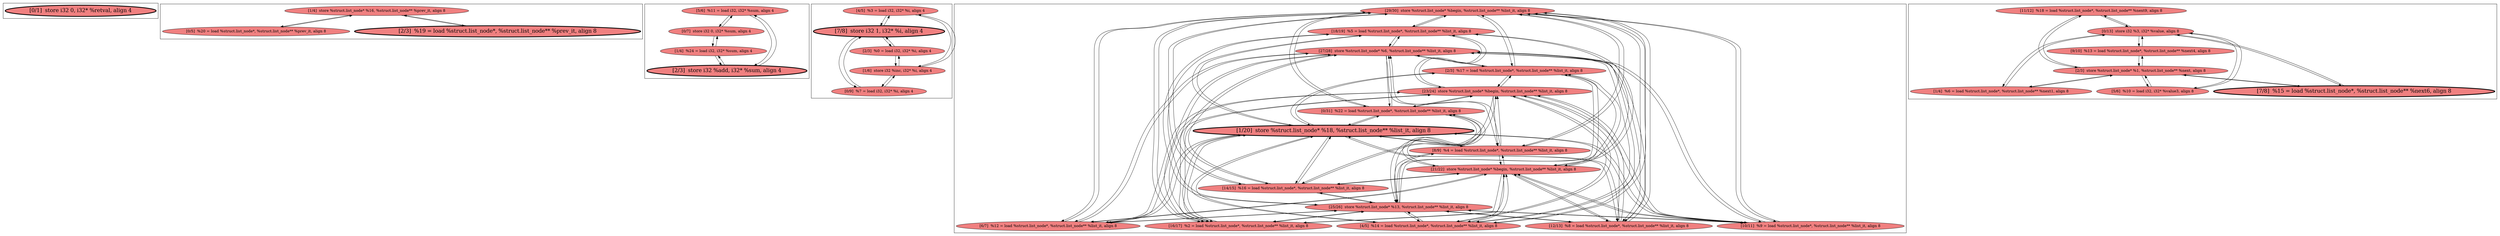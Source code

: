 
digraph G {





subgraph cluster4 {


node108 [penwidth=3.0,fontsize=20,fillcolor=lightcoral,label="[0/1]  store i32 0, i32* %retval, align 4",shape=ellipse,style=filled ]



}

subgraph cluster3 {


node107 [fillcolor=lightcoral,label="[1/4]  store %struct.list_node* %16, %struct.list_node** %prev_it, align 8",shape=ellipse,style=filled ]
node105 [fillcolor=lightcoral,label="[0/5]  %20 = load %struct.list_node*, %struct.list_node** %prev_it, align 8",shape=ellipse,style=filled ]
node106 [penwidth=3.0,fontsize=20,fillcolor=lightcoral,label="[2/3]  %19 = load %struct.list_node*, %struct.list_node** %prev_it, align 8",shape=ellipse,style=filled ]

node106->node107 [ ]
node107->node106 [ ]
node107->node105 [ ]
node105->node107 [ ]


}

subgraph cluster2 {


node104 [fillcolor=lightcoral,label="[5/6]  %11 = load i32, i32* %sum, align 4",shape=ellipse,style=filled ]
node101 [fillcolor=lightcoral,label="[0/7]  store i32 0, i32* %sum, align 4",shape=ellipse,style=filled ]
node103 [penwidth=3.0,fontsize=20,fillcolor=lightcoral,label="[2/3]  store i32 %add, i32* %sum, align 4",shape=ellipse,style=filled ]
node102 [fillcolor=lightcoral,label="[1/4]  %24 = load i32, i32* %sum, align 4",shape=ellipse,style=filled ]

node103->node104 [ ]
node104->node103 [ ]
node101->node104 [ ]
node104->node101 [ ]
node102->node101 [ ]
node101->node102 [ ]
node102->node103 [ ]
node103->node102 [ ]


}

subgraph cluster5 {


node113 [fillcolor=lightcoral,label="[4/5]  %3 = load i32, i32* %i, align 4",shape=ellipse,style=filled ]
node112 [penwidth=3.0,fontsize=20,fillcolor=lightcoral,label="[7/8]  store i32 1, i32* %i, align 4",shape=ellipse,style=filled ]
node111 [fillcolor=lightcoral,label="[1/6]  store i32 %inc, i32* %i, align 4",shape=ellipse,style=filled ]
node109 [fillcolor=lightcoral,label="[0/9]  %7 = load i32, i32* %i, align 4",shape=ellipse,style=filled ]
node110 [fillcolor=lightcoral,label="[2/3]  %0 = load i32, i32* %i, align 4",shape=ellipse,style=filled ]

node110->node112 [ ]
node111->node109 [ ]
node109->node111 [ ]
node111->node110 [ ]
node110->node111 [ ]
node112->node113 [ ]
node113->node112 [ ]
node111->node113 [ ]
node112->node109 [ ]
node113->node111 [ ]
node112->node110 [ ]
node109->node112 [ ]


}

subgraph cluster0 {


node93 [fillcolor=lightcoral,label="[29/30]  store %struct.list_node* %begin, %struct.list_node** %list_it, align 8",shape=ellipse,style=filled ]
node91 [fillcolor=lightcoral,label="[25/26]  store %struct.list_node* %13, %struct.list_node** %list_it, align 8",shape=ellipse,style=filled ]
node90 [fillcolor=lightcoral,label="[18/19]  %5 = load %struct.list_node*, %struct.list_node** %list_it, align 8",shape=ellipse,style=filled ]
node88 [fillcolor=lightcoral,label="[21/22]  store %struct.list_node* %begin, %struct.list_node** %list_it, align 8",shape=ellipse,style=filled ]
node85 [fillcolor=lightcoral,label="[6/7]  %12 = load %struct.list_node*, %struct.list_node** %list_it, align 8",shape=ellipse,style=filled ]
node86 [penwidth=3.0,fontsize=20,fillcolor=lightcoral,label="[1/20]  store %struct.list_node* %18, %struct.list_node** %list_it, align 8",shape=ellipse,style=filled ]
node84 [fillcolor=lightcoral,label="[4/5]  %14 = load %struct.list_node*, %struct.list_node** %list_it, align 8",shape=ellipse,style=filled ]
node79 [fillcolor=lightcoral,label="[12/13]  %8 = load %struct.list_node*, %struct.list_node** %list_it, align 8",shape=ellipse,style=filled ]
node89 [fillcolor=lightcoral,label="[16/17]  %2 = load %struct.list_node*, %struct.list_node** %list_it, align 8",shape=ellipse,style=filled ]
node80 [fillcolor=lightcoral,label="[23/24]  store %struct.list_node* %begin, %struct.list_node** %list_it, align 8",shape=ellipse,style=filled ]
node82 [fillcolor=lightcoral,label="[10/11]  %9 = load %struct.list_node*, %struct.list_node** %list_it, align 8",shape=ellipse,style=filled ]
node92 [fillcolor=lightcoral,label="[27/28]  store %struct.list_node* %6, %struct.list_node** %list_it, align 8",shape=ellipse,style=filled ]
node87 [fillcolor=lightcoral,label="[14/15]  %16 = load %struct.list_node*, %struct.list_node** %list_it, align 8",shape=ellipse,style=filled ]
node81 [fillcolor=lightcoral,label="[8/9]  %4 = load %struct.list_node*, %struct.list_node** %list_it, align 8",shape=ellipse,style=filled ]
node78 [fillcolor=lightcoral,label="[0/31]  %22 = load %struct.list_node*, %struct.list_node** %list_it, align 8",shape=ellipse,style=filled ]
node83 [fillcolor=lightcoral,label="[2/3]  %17 = load %struct.list_node*, %struct.list_node** %list_it, align 8",shape=ellipse,style=filled ]

node88->node89 [ ]
node82->node93 [ ]
node93->node82 [ ]
node80->node89 [ ]
node89->node80 [ ]
node89->node86 [ ]
node91->node85 [ ]
node88->node85 [ ]
node87->node88 [ ]
node86->node87 [ ]
node85->node92 [ ]
node88->node90 [ ]
node92->node85 [ ]
node84->node93 [ ]
node78->node93 [ ]
node87->node93 [ ]
node93->node78 [ ]
node88->node83 [ ]
node83->node88 [ ]
node88->node84 [ ]
node83->node93 [ ]
node85->node88 [ ]
node86->node83 [ ]
node83->node86 [ ]
node81->node92 [ ]
node81->node91 [ ]
node88->node79 [ ]
node85->node80 [ ]
node80->node85 [ ]
node80->node83 [ ]
node93->node84 [ ]
node88->node81 [ ]
node78->node91 [ ]
node82->node92 [ ]
node92->node81 [ ]
node81->node88 [ ]
node82->node86 [ ]
node88->node87 [ ]
node80->node87 [ ]
node93->node87 [ ]
node80->node82 [ ]
node92->node82 [ ]
node80->node84 [ ]
node86->node82 [ ]
node82->node80 [ ]
node93->node79 [ ]
node92->node90 [ ]
node90->node91 [ ]
node79->node93 [ ]
node81->node80 [ ]
node83->node91 [ ]
node91->node89 [ ]
node84->node80 [ ]
node91->node90 [ ]
node90->node93 [ ]
node92->node89 [ ]
node82->node88 [ ]
node90->node92 [ ]
node82->node91 [ ]
node85->node91 [ ]
node90->node80 [ ]
node86->node90 [ ]
node84->node88 [ ]
node89->node93 [ ]
node93->node85 [ ]
node91->node82 [ ]
node93->node83 [ ]
node92->node79 [ ]
node90->node88 [ ]
node89->node92 [ ]
node88->node82 [ ]
node92->node87 [ ]
node91->node81 [ ]
node87->node86 [ ]
node87->node92 [ ]
node84->node86 [ ]
node79->node88 [ ]
node81->node86 [ ]
node78->node86 [ ]
node85->node86 [ ]
node86->node81 [ ]
node89->node91 [ ]
node80->node90 [ ]
node93->node89 [ ]
node91->node87 [ ]
node86->node89 [ ]
node83->node92 [ ]
node79->node86 [ ]
node91->node79 [ ]
node91->node83 [ ]
node79->node91 [ ]
node92->node78 [ ]
node87->node80 [ ]
node83->node80 [ ]
node78->node92 [ ]
node89->node88 [ ]
node92->node84 [ ]
node87->node91 [ ]
node93->node81 [ ]
node86->node79 [ ]
node88->node78 [ ]
node78->node80 [ ]
node84->node92 [ ]
node78->node88 [ ]
node93->node90 [ ]
node79->node92 [ ]
node92->node83 [ ]
node91->node78 [ ]
node80->node78 [ ]
node81->node93 [ ]
node85->node93 [ ]
node86->node78 [ ]
node91->node84 [ ]
node86->node85 [ ]
node90->node86 [ ]
node86->node84 [ ]
node84->node91 [ ]
node79->node80 [ ]
node80->node79 [ ]
node80->node81 [ ]


}

subgraph cluster1 {


node100 [fillcolor=lightcoral,label="[11/12]  %18 = load %struct.list_node*, %struct.list_node** %next9, align 8",shape=ellipse,style=filled ]
node94 [fillcolor=lightcoral,label="[0/13]  store i32 %3, i32* %value, align 8",shape=ellipse,style=filled ]
node96 [fillcolor=lightcoral,label="[2/3]  store %struct.list_node* %1, %struct.list_node** %next, align 8",shape=ellipse,style=filled ]
node97 [fillcolor=lightcoral,label="[1/4]  %6 = load %struct.list_node*, %struct.list_node** %next1, align 8",shape=ellipse,style=filled ]
node95 [fillcolor=lightcoral,label="[5/6]  %10 = load i32, i32* %value3, align 8",shape=ellipse,style=filled ]
node98 [penwidth=3.0,fontsize=20,fillcolor=lightcoral,label="[7/8]  %15 = load %struct.list_node*, %struct.list_node** %next6, align 8",shape=ellipse,style=filled ]
node99 [fillcolor=lightcoral,label="[9/10]  %13 = load %struct.list_node*, %struct.list_node** %next4, align 8",shape=ellipse,style=filled ]

node96->node100 [ ]
node100->node96 [ ]
node94->node100 [ ]
node94->node95 [ ]
node95->node94 [ ]
node99->node94 [ ]
node96->node95 [ ]
node94->node97 [ ]
node97->node94 [ ]
node97->node96 [ ]
node94->node98 [ ]
node96->node98 [ ]
node96->node97 [ ]
node98->node94 [ ]
node96->node99 [ ]
node94->node99 [ ]
node95->node96 [ ]
node98->node96 [ ]
node99->node96 [ ]
node100->node94 [ ]


}

}
